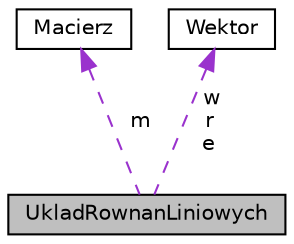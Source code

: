 digraph "UkladRownanLiniowych"
{
  edge [fontname="Helvetica",fontsize="10",labelfontname="Helvetica",labelfontsize="10"];
  node [fontname="Helvetica",fontsize="10",shape=record];
  Node1 [label="UkladRownanLiniowych",height=0.2,width=0.4,color="black", fillcolor="grey75", style="filled" fontcolor="black"];
  Node2 -> Node1 [dir="back",color="darkorchid3",fontsize="10",style="dashed",label=" m" ,fontname="Helvetica"];
  Node2 [label="Macierz",height=0.2,width=0.4,color="black", fillcolor="white", style="filled",URL="$class_macierz.html"];
  Node3 -> Node1 [dir="back",color="darkorchid3",fontsize="10",style="dashed",label=" w\nr\ne" ,fontname="Helvetica"];
  Node3 [label="Wektor",height=0.2,width=0.4,color="black", fillcolor="white", style="filled",URL="$class_wektor.html"];
}

